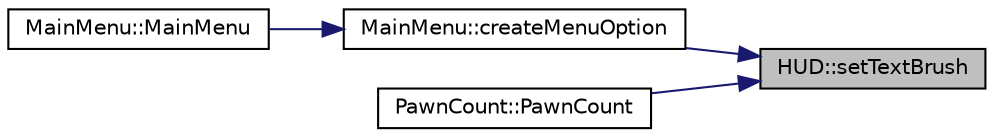 digraph "HUD::setTextBrush"
{
 // LATEX_PDF_SIZE
  bgcolor="transparent";
  edge [fontname="Helvetica",fontsize="10",labelfontname="Helvetica",labelfontsize="10"];
  node [fontname="Helvetica",fontsize="10",shape=record];
  rankdir="RL";
  Node1 [label="HUD::setTextBrush",height=0.2,width=0.4,color="black", fillcolor="grey75", style="filled", fontcolor="black",tooltip=" "];
  Node1 -> Node2 [dir="back",color="midnightblue",fontsize="10",style="solid",fontname="Helvetica"];
  Node2 [label="MainMenu::createMenuOption",height=0.2,width=0.4,color="black",URL="$d9/d0a/classMainMenu.html#a06f72f049c7a2ed6b2e35866e7b84302",tooltip=" "];
  Node2 -> Node3 [dir="back",color="midnightblue",fontsize="10",style="solid",fontname="Helvetica"];
  Node3 [label="MainMenu::MainMenu",height=0.2,width=0.4,color="black",URL="$d9/d0a/classMainMenu.html#a53eecf9d5ffd094f54ac4193e7e57eaf",tooltip=" "];
  Node1 -> Node4 [dir="back",color="midnightblue",fontsize="10",style="solid",fontname="Helvetica"];
  Node4 [label="PawnCount::PawnCount",height=0.2,width=0.4,color="black",URL="$d5/d4d/classPawnCount.html#a9e233480c807cf6eb2955aee7d84c24c",tooltip=" "];
}
